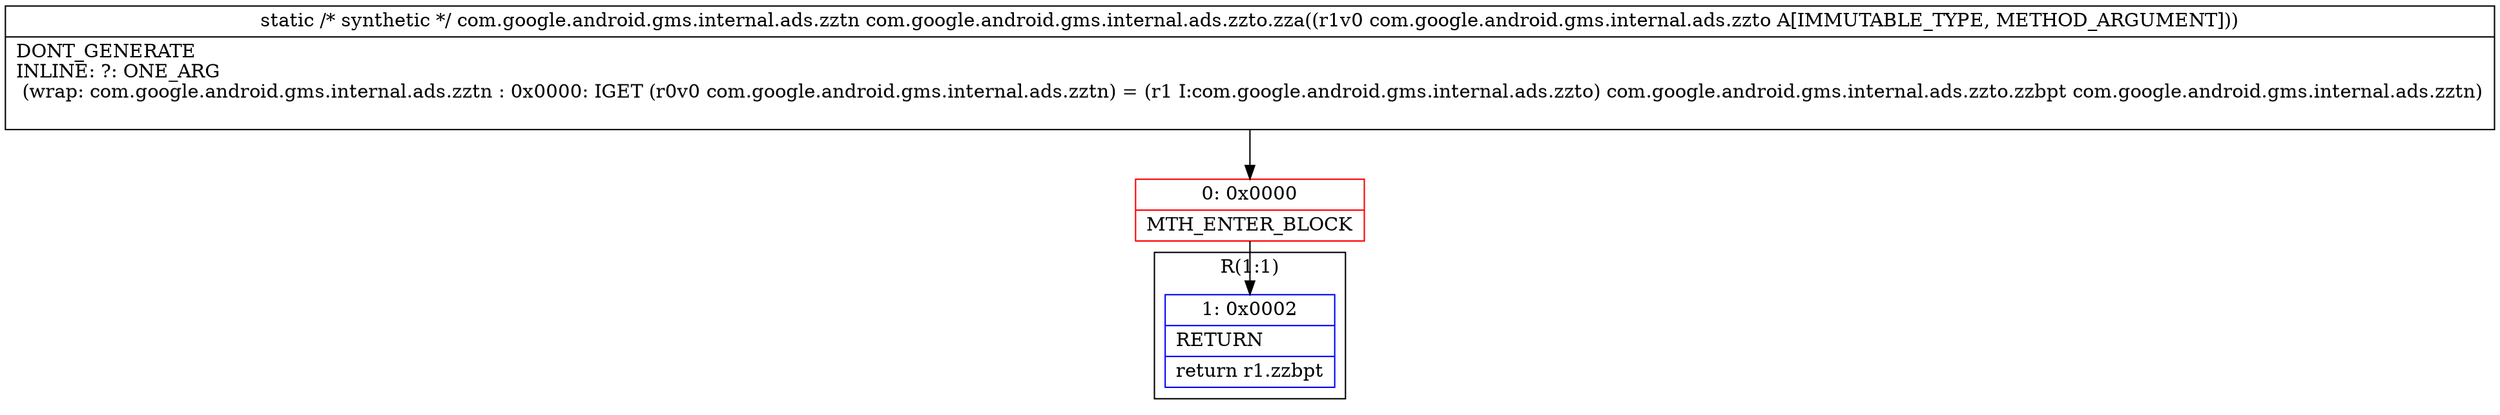digraph "CFG forcom.google.android.gms.internal.ads.zzto.zza(Lcom\/google\/android\/gms\/internal\/ads\/zzto;)Lcom\/google\/android\/gms\/internal\/ads\/zztn;" {
subgraph cluster_Region_2080348915 {
label = "R(1:1)";
node [shape=record,color=blue];
Node_1 [shape=record,label="{1\:\ 0x0002|RETURN\l|return r1.zzbpt\l}"];
}
Node_0 [shape=record,color=red,label="{0\:\ 0x0000|MTH_ENTER_BLOCK\l}"];
MethodNode[shape=record,label="{static \/* synthetic *\/ com.google.android.gms.internal.ads.zztn com.google.android.gms.internal.ads.zzto.zza((r1v0 com.google.android.gms.internal.ads.zzto A[IMMUTABLE_TYPE, METHOD_ARGUMENT]))  | DONT_GENERATE\lINLINE: ?: ONE_ARG  \l  (wrap: com.google.android.gms.internal.ads.zztn : 0x0000: IGET  (r0v0 com.google.android.gms.internal.ads.zztn) = (r1 I:com.google.android.gms.internal.ads.zzto) com.google.android.gms.internal.ads.zzto.zzbpt com.google.android.gms.internal.ads.zztn)\l\l}"];
MethodNode -> Node_0;
Node_0 -> Node_1;
}

